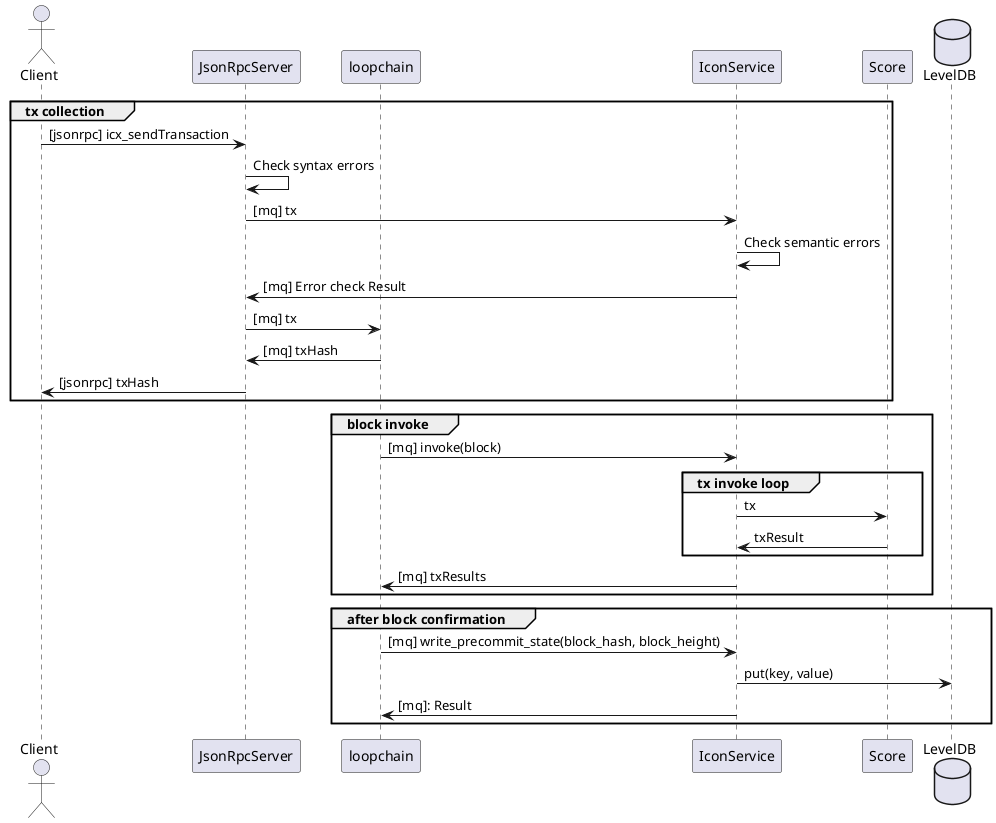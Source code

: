 @startuml icx_sendTransaction sequence diagram

actor Client
participant JsonRpcServer
participant loopchain
participant IconService
participant Score
database LevelDB

group tx collection

Client -> JsonRpcServer: [jsonrpc] icx_sendTransaction
JsonRpcServer -> JsonRpcServer: Check syntax errors
JsonRpcServer -> IconService: [mq] tx
IconService -> IconService: Check semantic errors
IconService -> JsonRpcServer: [mq] Error check Result
JsonRpcServer -> loopchain: [mq] tx
loopchain -> JsonRpcServer: [mq] txHash
JsonRpcServer -> Client: [jsonrpc] txHash

end

group block invoke

loopchain -> IconService: [mq] invoke(block)

group tx invoke loop

IconService -> Score: tx
Score -> IconService: txResult

end

IconService -> loopchain: [mq] txResults

end

group after block confirmation

loopchain -> IconService: [mq] write_precommit_state(block_hash, block_height)
IconService -> LevelDB: put(key, value)
IconService -> loopchain: [mq]: Result

end

@enduml
